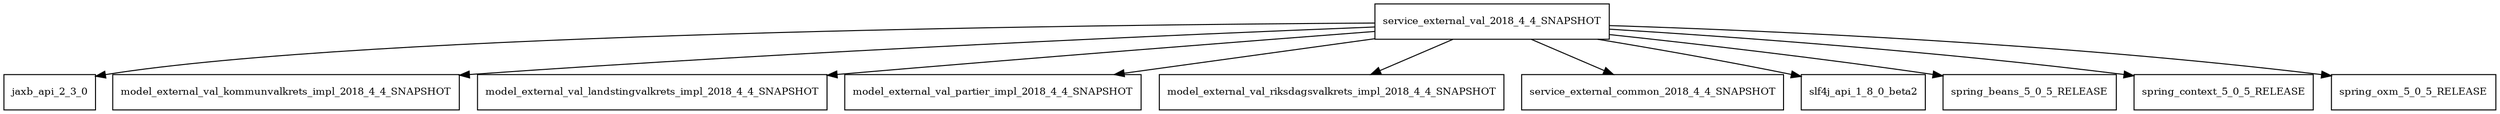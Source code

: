 digraph service_external_val_2018_4_4_SNAPSHOT_dependencies {
  node [shape = box, fontsize=10.0];
  service_external_val_2018_4_4_SNAPSHOT -> jaxb_api_2_3_0;
  service_external_val_2018_4_4_SNAPSHOT -> model_external_val_kommunvalkrets_impl_2018_4_4_SNAPSHOT;
  service_external_val_2018_4_4_SNAPSHOT -> model_external_val_landstingvalkrets_impl_2018_4_4_SNAPSHOT;
  service_external_val_2018_4_4_SNAPSHOT -> model_external_val_partier_impl_2018_4_4_SNAPSHOT;
  service_external_val_2018_4_4_SNAPSHOT -> model_external_val_riksdagsvalkrets_impl_2018_4_4_SNAPSHOT;
  service_external_val_2018_4_4_SNAPSHOT -> service_external_common_2018_4_4_SNAPSHOT;
  service_external_val_2018_4_4_SNAPSHOT -> slf4j_api_1_8_0_beta2;
  service_external_val_2018_4_4_SNAPSHOT -> spring_beans_5_0_5_RELEASE;
  service_external_val_2018_4_4_SNAPSHOT -> spring_context_5_0_5_RELEASE;
  service_external_val_2018_4_4_SNAPSHOT -> spring_oxm_5_0_5_RELEASE;
}
